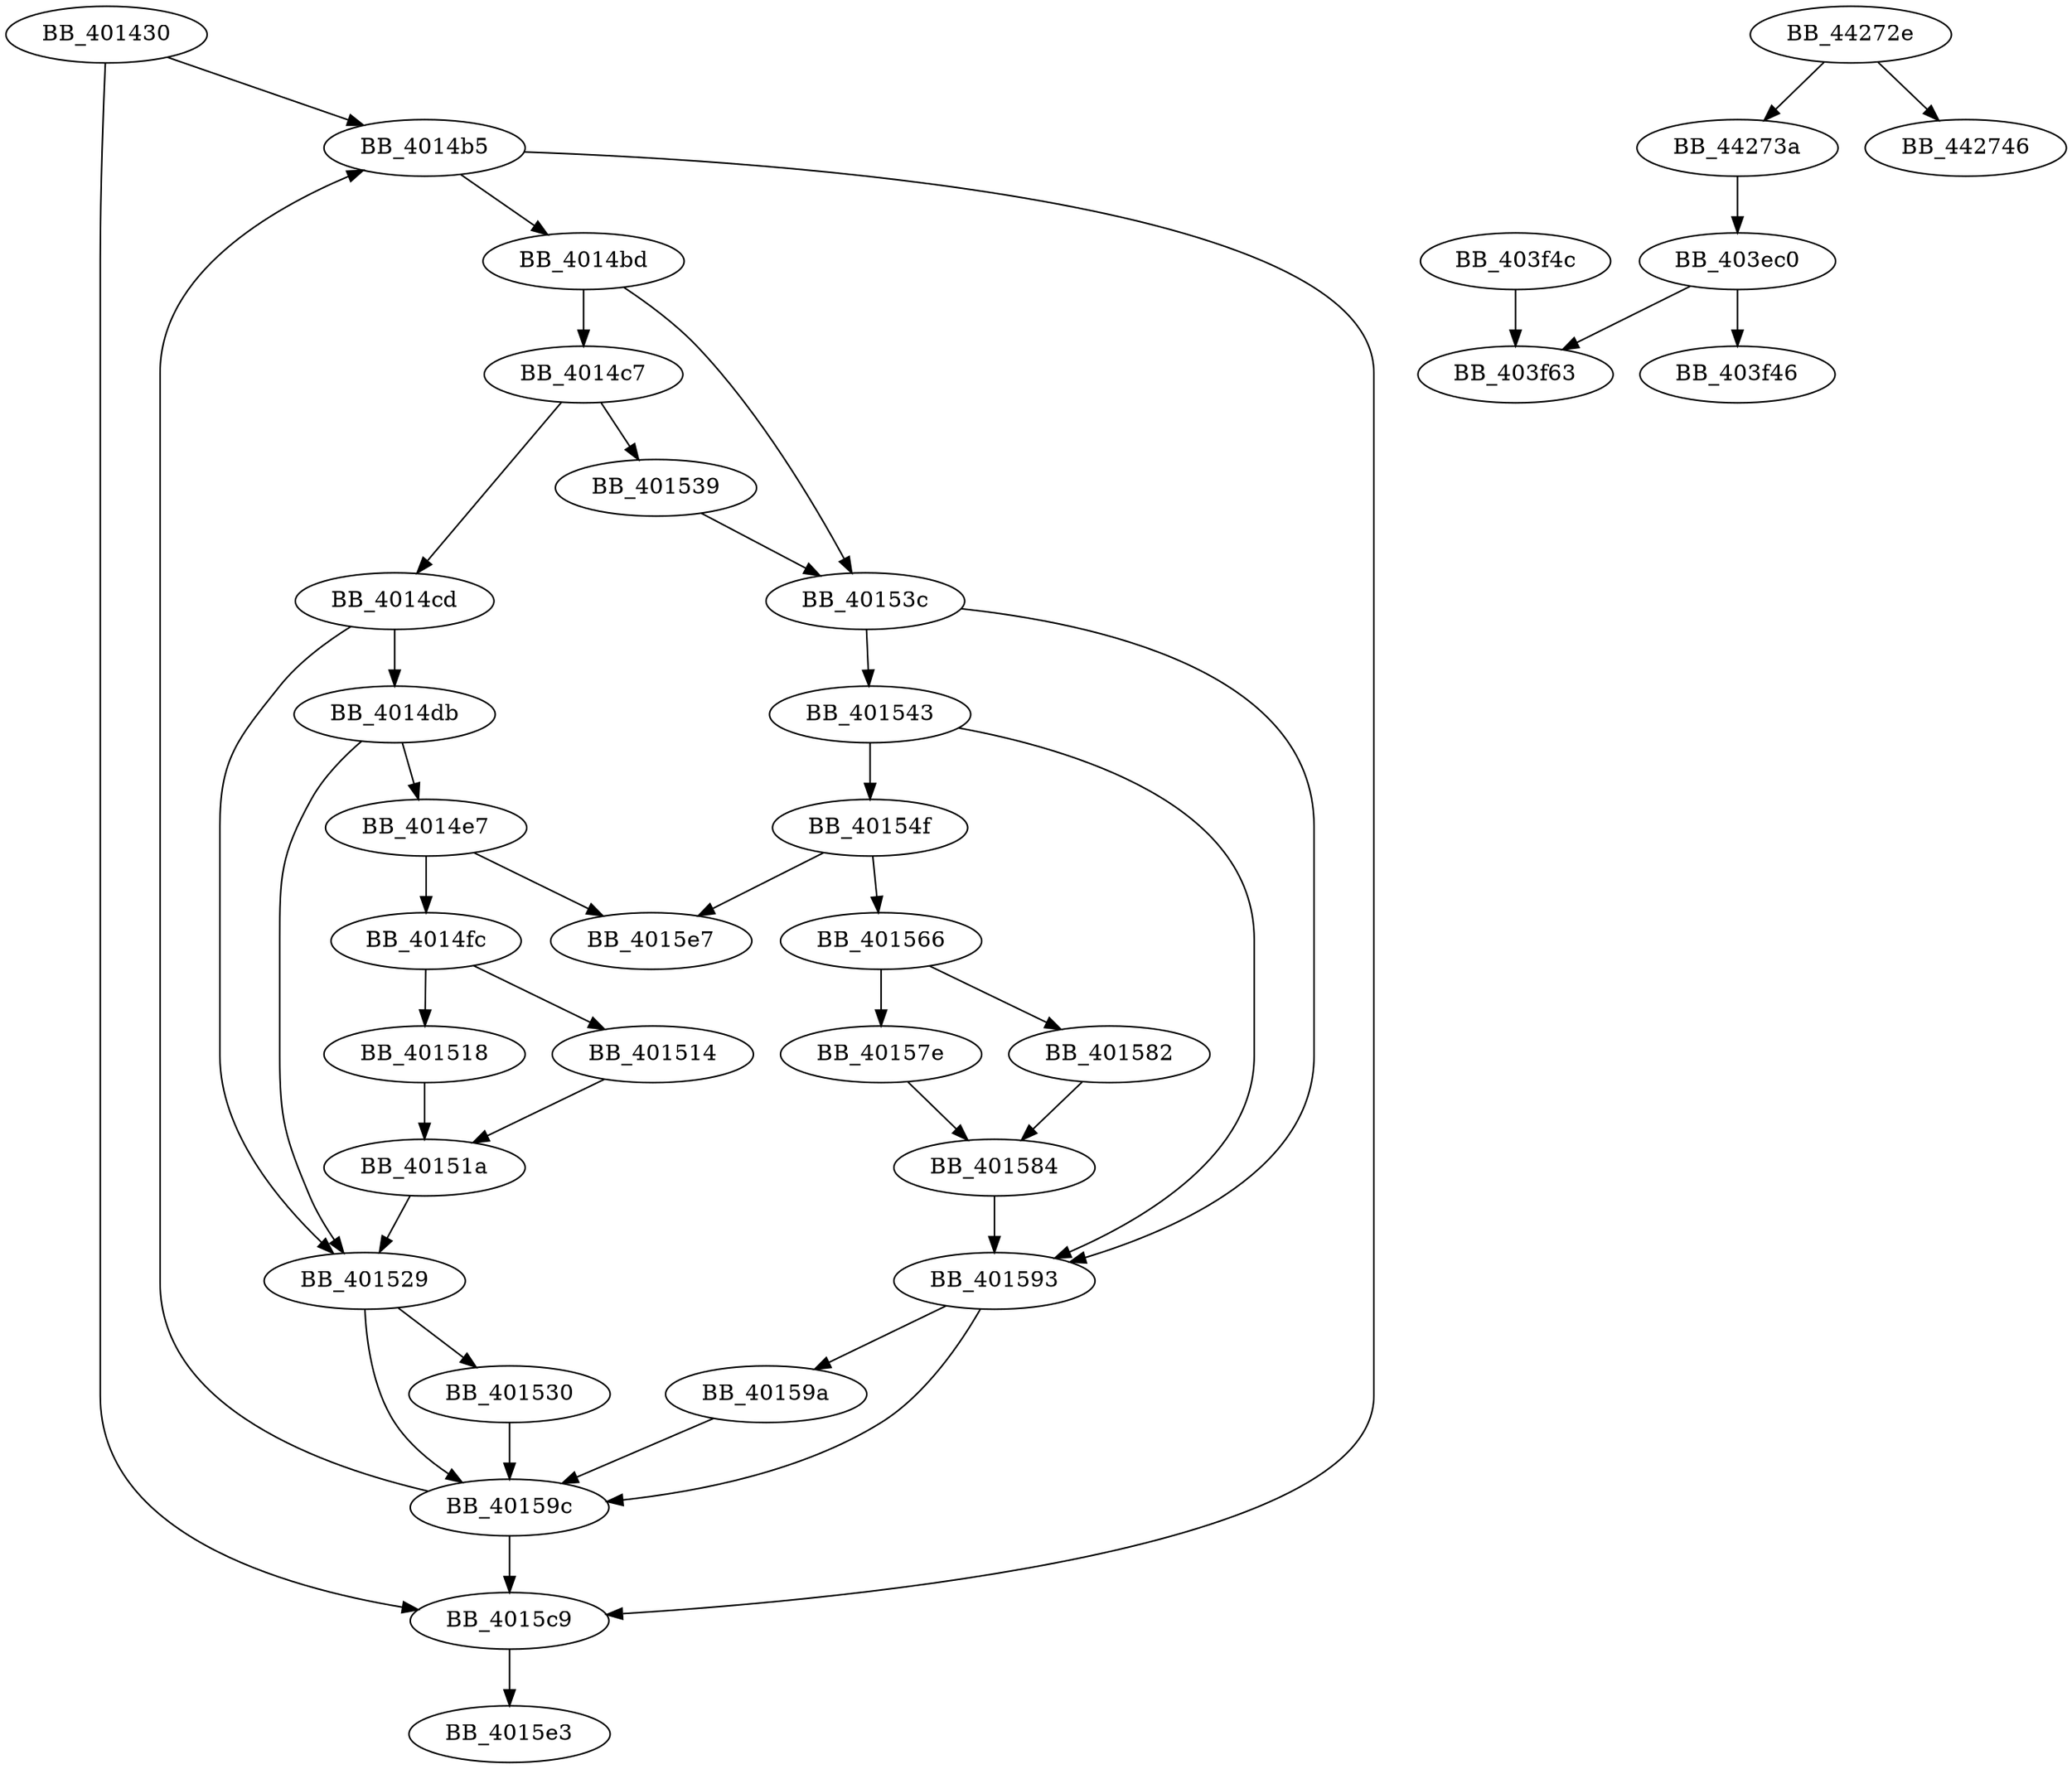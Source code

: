 DiGraph sub_401430{
BB_401430->BB_4014b5
BB_401430->BB_4015c9
BB_4014b5->BB_4014bd
BB_4014b5->BB_4015c9
BB_4014bd->BB_4014c7
BB_4014bd->BB_40153c
BB_4014c7->BB_4014cd
BB_4014c7->BB_401539
BB_4014cd->BB_4014db
BB_4014cd->BB_401529
BB_4014db->BB_4014e7
BB_4014db->BB_401529
BB_4014e7->BB_4014fc
BB_4014e7->BB_4015e7
BB_4014fc->BB_401514
BB_4014fc->BB_401518
BB_401514->BB_40151a
BB_401518->BB_40151a
BB_40151a->BB_401529
BB_401529->BB_401530
BB_401529->BB_40159c
BB_401530->BB_40159c
BB_401539->BB_40153c
BB_40153c->BB_401543
BB_40153c->BB_401593
BB_401543->BB_40154f
BB_401543->BB_401593
BB_40154f->BB_401566
BB_40154f->BB_4015e7
BB_401566->BB_40157e
BB_401566->BB_401582
BB_40157e->BB_401584
BB_401582->BB_401584
BB_401584->BB_401593
BB_401593->BB_40159a
BB_401593->BB_40159c
BB_40159a->BB_40159c
BB_40159c->BB_4014b5
BB_40159c->BB_4015c9
BB_4015c9->BB_4015e3
BB_403ec0->BB_403f46
BB_403ec0->BB_403f63
BB_403f4c->BB_403f63
BB_44272e->BB_44273a
BB_44272e->BB_442746
BB_44273a->BB_403ec0
}
